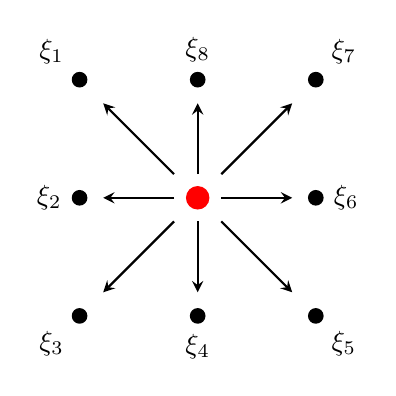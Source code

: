 \begin{tikzpicture}[
	scale=1.5,
	dot/.style={circle,fill=black,inner sep=2pt},
	center/.style={circle,fill=red,inner sep=3pt},
	arrow/.style={thick,->,>=stealth}
]

\node[dot,label=below left:\(\xi_3\)] at (0,0){ };
\node[dot,label=below:\(\xi_4\)] at (1,0){ };
\node[dot,label=below right:\(\xi_5\)] at (2,0){ };

\node[dot,label=left:\(\xi_2\)] at (0,1){ };
\node[center] at (1,1){ };
\node[dot,label=right:\(\xi_6\)] at (2,1){ };

\node[dot,label=above left:\(\xi_1\)] at (0,2){ };
\node[dot,label=above:\(\xi_8\)] at (1,2){ };
\node[dot,label=above right:\(\xi_7\)] at (2,2){ };

\draw[arrow] (1.0,1.2) -- (1.0,1.8);
\draw[arrow] (1.2,1.0) -- (1.8,1.0);
\draw[arrow] (1.0,0.8) -- (1.0,0.2);
\draw[arrow] (0.8,1.0) -- (0.2,1.0);

\draw[arrow] (1.2,1.2) -- (1.8,1.8);
\draw[arrow] (1.2,0.8) -- (1.8,0.2);
\draw[arrow] (0.8,0.8) -- (0.2,0.2);
\draw[arrow] (0.8,1.2) -- (0.2,1.8);
\end{tikzpicture}
